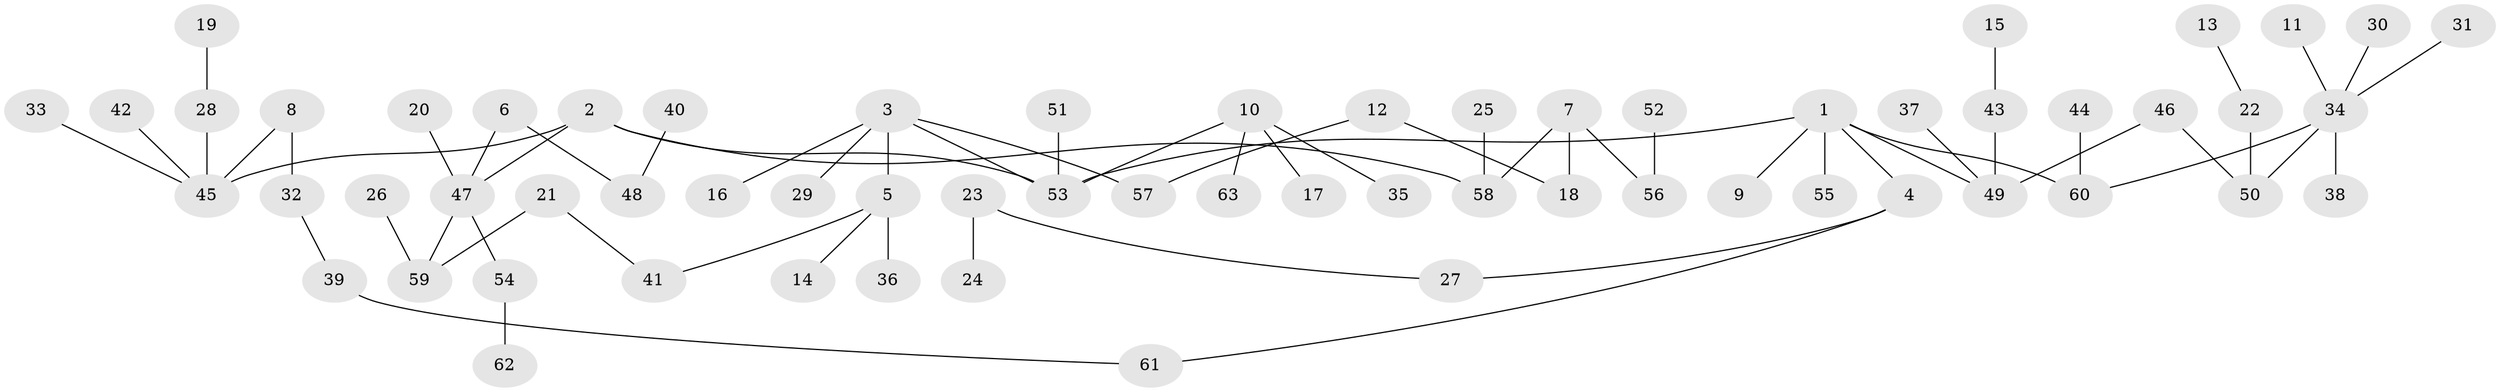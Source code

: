 // original degree distribution, {4: 0.088, 6: 0.016, 2: 0.304, 5: 0.016, 7: 0.016, 3: 0.12, 1: 0.44}
// Generated by graph-tools (version 1.1) at 2025/25/03/09/25 03:25:32]
// undirected, 63 vertices, 66 edges
graph export_dot {
graph [start="1"]
  node [color=gray90,style=filled];
  1;
  2;
  3;
  4;
  5;
  6;
  7;
  8;
  9;
  10;
  11;
  12;
  13;
  14;
  15;
  16;
  17;
  18;
  19;
  20;
  21;
  22;
  23;
  24;
  25;
  26;
  27;
  28;
  29;
  30;
  31;
  32;
  33;
  34;
  35;
  36;
  37;
  38;
  39;
  40;
  41;
  42;
  43;
  44;
  45;
  46;
  47;
  48;
  49;
  50;
  51;
  52;
  53;
  54;
  55;
  56;
  57;
  58;
  59;
  60;
  61;
  62;
  63;
  1 -- 4 [weight=1.0];
  1 -- 9 [weight=1.0];
  1 -- 49 [weight=1.0];
  1 -- 53 [weight=1.0];
  1 -- 55 [weight=1.0];
  1 -- 60 [weight=1.0];
  2 -- 45 [weight=1.0];
  2 -- 47 [weight=1.0];
  2 -- 53 [weight=1.0];
  2 -- 58 [weight=1.0];
  3 -- 5 [weight=1.0];
  3 -- 16 [weight=1.0];
  3 -- 29 [weight=1.0];
  3 -- 53 [weight=1.0];
  3 -- 57 [weight=1.0];
  4 -- 27 [weight=1.0];
  4 -- 61 [weight=1.0];
  5 -- 14 [weight=1.0];
  5 -- 36 [weight=1.0];
  5 -- 41 [weight=1.0];
  6 -- 47 [weight=1.0];
  6 -- 48 [weight=1.0];
  7 -- 18 [weight=1.0];
  7 -- 56 [weight=1.0];
  7 -- 58 [weight=1.0];
  8 -- 32 [weight=1.0];
  8 -- 45 [weight=1.0];
  10 -- 17 [weight=1.0];
  10 -- 35 [weight=1.0];
  10 -- 53 [weight=1.0];
  10 -- 63 [weight=1.0];
  11 -- 34 [weight=1.0];
  12 -- 18 [weight=1.0];
  12 -- 57 [weight=1.0];
  13 -- 22 [weight=1.0];
  15 -- 43 [weight=1.0];
  19 -- 28 [weight=1.0];
  20 -- 47 [weight=1.0];
  21 -- 41 [weight=1.0];
  21 -- 59 [weight=1.0];
  22 -- 50 [weight=1.0];
  23 -- 24 [weight=1.0];
  23 -- 27 [weight=1.0];
  25 -- 58 [weight=1.0];
  26 -- 59 [weight=1.0];
  28 -- 45 [weight=1.0];
  30 -- 34 [weight=1.0];
  31 -- 34 [weight=1.0];
  32 -- 39 [weight=1.0];
  33 -- 45 [weight=1.0];
  34 -- 38 [weight=1.0];
  34 -- 50 [weight=1.0];
  34 -- 60 [weight=1.0];
  37 -- 49 [weight=1.0];
  39 -- 61 [weight=1.0];
  40 -- 48 [weight=1.0];
  42 -- 45 [weight=1.0];
  43 -- 49 [weight=1.0];
  44 -- 60 [weight=1.0];
  46 -- 49 [weight=1.0];
  46 -- 50 [weight=1.0];
  47 -- 54 [weight=1.0];
  47 -- 59 [weight=1.0];
  51 -- 53 [weight=1.0];
  52 -- 56 [weight=1.0];
  54 -- 62 [weight=1.0];
}
